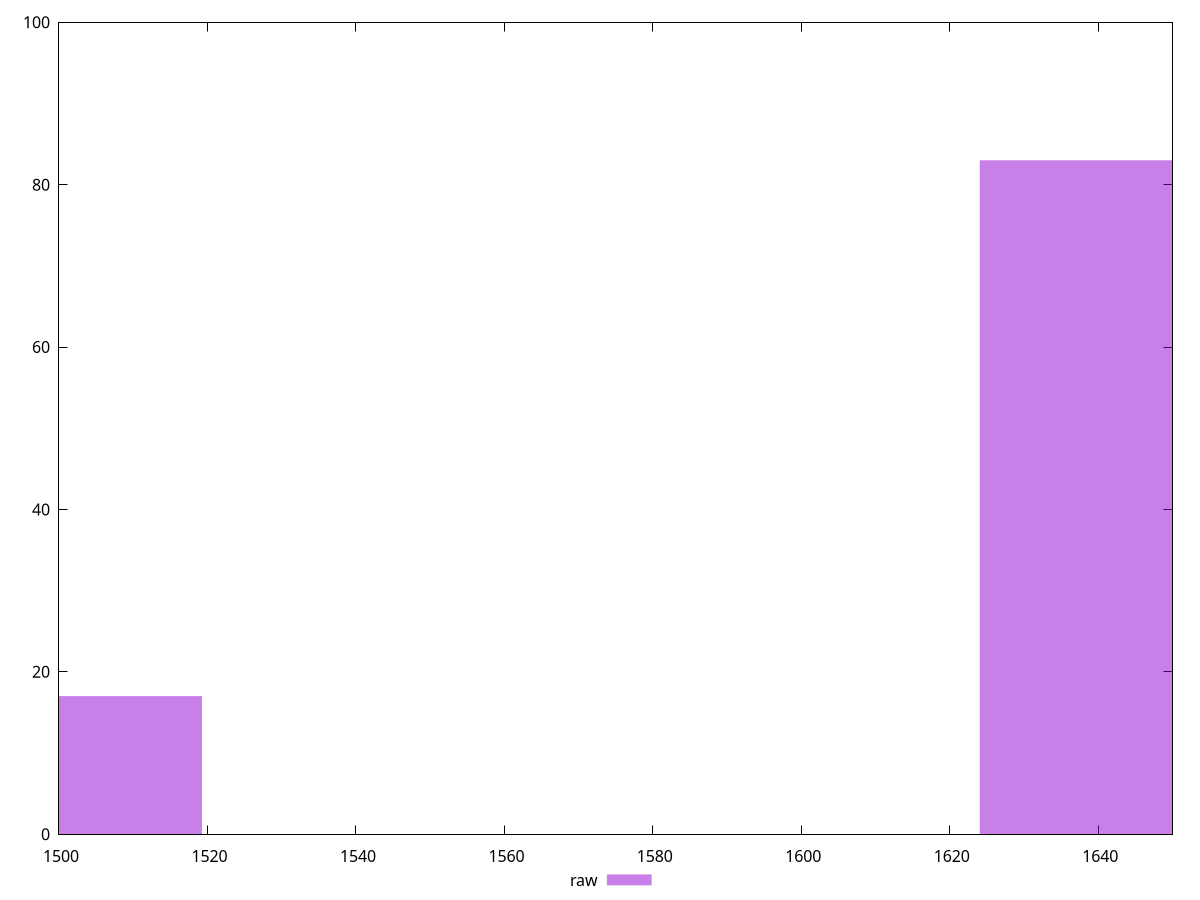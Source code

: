 reset

$raw <<EOF
1466.8708468910133 17
1676.423825018301 83
EOF

set key outside below
set boxwidth 104.77648906364381
set xrange [1500:1650]
set yrange [0:100]
set trange [0:100]
set style fill transparent solid 0.5 noborder
set terminal svg size 640, 490 enhanced background rgb 'white'
set output "report_00009_2021-02-08T22-37-41.559Z/uses-webp-images/samples/pages+cached/raw/histogram.svg"

plot $raw title "raw" with boxes

reset
